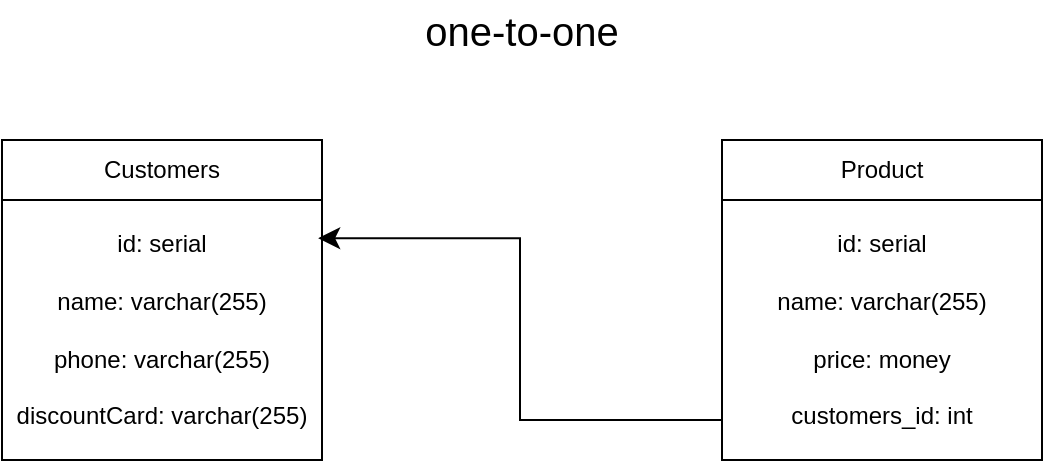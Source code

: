 <mxfile version="21.6.1" type="device">
  <diagram id="lRWgpxw0QDNn3ycztaCx" name="Страница 1">
    <mxGraphModel dx="662" dy="392" grid="1" gridSize="10" guides="1" tooltips="1" connect="1" arrows="1" fold="1" page="1" pageScale="1" pageWidth="827" pageHeight="1169" math="0" shadow="0">
      <root>
        <mxCell id="0" />
        <mxCell id="1" parent="0" />
        <mxCell id="iLvUxKXFJkWDk9qC2zKE-3" value="Customers" style="text;strokeColor=default;fillColor=none;spacingLeft=4;spacingRight=4;overflow=hidden;rotatable=0;points=[[0,0.5],[1,0.5]];portConstraint=eastwest;fontSize=12;whiteSpace=wrap;html=1;align=center;verticalAlign=middle;" vertex="1" parent="1">
          <mxGeometry x="120" y="160" width="160" height="30" as="geometry" />
        </mxCell>
        <mxCell id="iLvUxKXFJkWDk9qC2zKE-7" value="id: serial&lt;br&gt;&lt;br style=&quot;border-color: var(--border-color);&quot;&gt;name: varchar(255)&lt;br&gt;&lt;br style=&quot;border-color: var(--border-color);&quot;&gt;phone: varchar(255)&lt;br&gt;&lt;br style=&quot;border-color: var(--border-color);&quot;&gt;discountCard: varchar(255)" style="text;strokeColor=default;fillColor=none;spacingLeft=4;spacingRight=4;overflow=hidden;rotatable=0;points=[[0,0.5],[1,0.5]];portConstraint=eastwest;fontSize=12;whiteSpace=wrap;html=1;align=center;verticalAlign=middle;" vertex="1" parent="1">
          <mxGeometry x="120" y="190" width="160" height="130" as="geometry" />
        </mxCell>
        <mxCell id="iLvUxKXFJkWDk9qC2zKE-8" value="Product" style="text;strokeColor=default;fillColor=none;spacingLeft=4;spacingRight=4;overflow=hidden;rotatable=0;points=[[0,0.5],[1,0.5]];portConstraint=eastwest;fontSize=12;whiteSpace=wrap;html=1;align=center;verticalAlign=middle;" vertex="1" parent="1">
          <mxGeometry x="480" y="160" width="160" height="30" as="geometry" />
        </mxCell>
        <mxCell id="iLvUxKXFJkWDk9qC2zKE-9" value="id: serial&lt;br&gt;&lt;br style=&quot;border-color: var(--border-color);&quot;&gt;name: varchar(255)&lt;br&gt;&lt;br style=&quot;border-color: var(--border-color);&quot;&gt;price: money&lt;br&gt;&lt;br style=&quot;border-color: var(--border-color);&quot;&gt;customers_id: int" style="text;strokeColor=default;fillColor=none;spacingLeft=4;spacingRight=4;overflow=hidden;rotatable=0;points=[[0,0.5],[1,0.5]];portConstraint=eastwest;fontSize=12;whiteSpace=wrap;html=1;align=center;verticalAlign=middle;" vertex="1" parent="1">
          <mxGeometry x="480" y="190" width="160" height="130" as="geometry" />
        </mxCell>
        <mxCell id="iLvUxKXFJkWDk9qC2zKE-10" value="" style="edgeStyle=elbowEdgeStyle;elbow=horizontal;endArrow=classic;html=1;curved=0;rounded=0;endSize=8;startSize=8;exitX=-0.062;exitY=0.846;exitDx=0;exitDy=0;exitPerimeter=0;entryX=0.988;entryY=0.147;entryDx=0;entryDy=0;entryPerimeter=0;" edge="1" parent="1" target="iLvUxKXFJkWDk9qC2zKE-7">
          <mxGeometry width="50" height="50" relative="1" as="geometry">
            <mxPoint x="480.0" y="299.98" as="sourcePoint" />
            <mxPoint x="369.92" y="180" as="targetPoint" />
          </mxGeometry>
        </mxCell>
        <mxCell id="iLvUxKXFJkWDk9qC2zKE-11" value="one-to-one" style="text;strokeColor=none;fillColor=none;spacingLeft=4;spacingRight=4;overflow=hidden;rotatable=0;points=[[0,0.5],[1,0.5]];portConstraint=eastwest;fontSize=20;whiteSpace=wrap;html=1;align=center;verticalAlign=middle;" vertex="1" parent="1">
          <mxGeometry x="300" y="90" width="160" height="30" as="geometry" />
        </mxCell>
      </root>
    </mxGraphModel>
  </diagram>
</mxfile>
